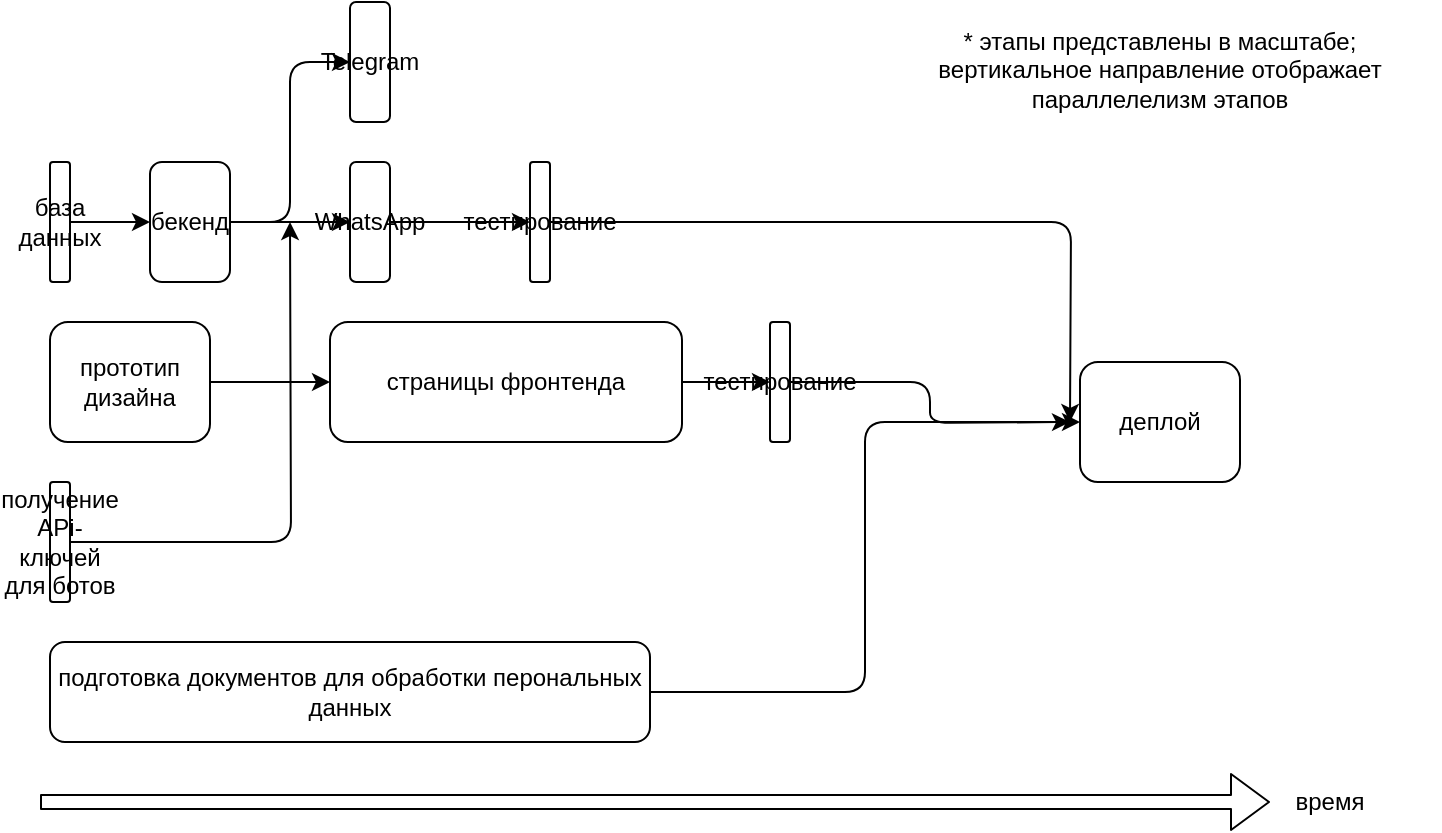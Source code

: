 <mxfile>
    <diagram id="hBWyY67kMSG-s2oIrwv_" name="Страница 1">
        <mxGraphModel dx="1056" dy="800" grid="1" gridSize="10" guides="1" tooltips="1" connect="1" arrows="1" fold="1" page="1" pageScale="1" pageWidth="1169" pageHeight="827" math="0" shadow="0">
            <root>
                <mxCell id="0"/>
                <mxCell id="1" parent="0"/>
                <mxCell id="5" value="время" style="text;html=1;strokeColor=none;fillColor=none;align=center;verticalAlign=middle;whiteSpace=wrap;rounded=0;" vertex="1" parent="1">
                    <mxGeometry x="650" y="780" width="40" height="20" as="geometry"/>
                </mxCell>
                <mxCell id="6" value="подготовка документов для обработки перональных данных" style="rounded=1;whiteSpace=wrap;html=1;" vertex="1" parent="1">
                    <mxGeometry x="30" y="710" width="300" height="50" as="geometry"/>
                </mxCell>
                <mxCell id="7" value="получение APi-ключей для ботов" style="rounded=1;whiteSpace=wrap;html=1;" vertex="1" parent="1">
                    <mxGeometry x="30" y="630" width="10" height="60" as="geometry"/>
                </mxCell>
                <mxCell id="8" value="прототип дизайна" style="rounded=1;whiteSpace=wrap;html=1;" vertex="1" parent="1">
                    <mxGeometry x="30" y="550" width="80" height="60" as="geometry"/>
                </mxCell>
                <mxCell id="9" value="страницы фронтенда" style="rounded=1;whiteSpace=wrap;html=1;" vertex="1" parent="1">
                    <mxGeometry x="170" y="550" width="176" height="60" as="geometry"/>
                </mxCell>
                <mxCell id="10" value="тестирование" style="rounded=1;whiteSpace=wrap;html=1;" vertex="1" parent="1">
                    <mxGeometry x="390" y="550" width="10" height="60" as="geometry"/>
                </mxCell>
                <mxCell id="13" value="база данных" style="rounded=1;whiteSpace=wrap;html=1;" vertex="1" parent="1">
                    <mxGeometry x="30" y="470" width="10" height="60" as="geometry"/>
                </mxCell>
                <mxCell id="15" value="бекенд" style="rounded=1;whiteSpace=wrap;html=1;" vertex="1" parent="1">
                    <mxGeometry x="80" y="470" width="40" height="60" as="geometry"/>
                </mxCell>
                <mxCell id="16" value="WhatsApp" style="rounded=1;whiteSpace=wrap;html=1;" vertex="1" parent="1">
                    <mxGeometry x="180" y="470" width="20" height="60" as="geometry"/>
                </mxCell>
                <mxCell id="17" value="Telegram" style="rounded=1;whiteSpace=wrap;html=1;" vertex="1" parent="1">
                    <mxGeometry x="180" y="390" width="20" height="60" as="geometry"/>
                </mxCell>
                <mxCell id="18" value="тестирование" style="rounded=1;whiteSpace=wrap;html=1;" vertex="1" parent="1">
                    <mxGeometry x="270" y="470" width="10" height="60" as="geometry"/>
                </mxCell>
                <mxCell id="19" value="деплой" style="rounded=1;whiteSpace=wrap;html=1;" vertex="1" parent="1">
                    <mxGeometry x="545" y="570" width="80" height="60" as="geometry"/>
                </mxCell>
                <mxCell id="24" value="" style="endArrow=classic;html=1;exitX=1;exitY=0.5;exitDx=0;exitDy=0;entryX=0;entryY=0.5;entryDx=0;entryDy=0;" edge="1" parent="1" source="13" target="15">
                    <mxGeometry width="50" height="50" relative="1" as="geometry">
                        <mxPoint x="190" y="600" as="sourcePoint"/>
                        <mxPoint x="240" y="550" as="targetPoint"/>
                    </mxGeometry>
                </mxCell>
                <mxCell id="25" value="" style="endArrow=classic;html=1;exitX=1;exitY=0.5;exitDx=0;exitDy=0;entryX=0;entryY=0.5;entryDx=0;entryDy=0;" edge="1" parent="1" source="15" target="16">
                    <mxGeometry width="50" height="50" relative="1" as="geometry">
                        <mxPoint x="60" y="370" as="sourcePoint"/>
                        <mxPoint x="110" y="320" as="targetPoint"/>
                    </mxGeometry>
                </mxCell>
                <mxCell id="26" value="" style="endArrow=classic;html=1;exitX=1;exitY=0.5;exitDx=0;exitDy=0;entryX=0;entryY=0.5;entryDx=0;entryDy=0;edgeStyle=orthogonalEdgeStyle;elbow=vertical;" edge="1" parent="1" source="15" target="17">
                    <mxGeometry width="50" height="50" relative="1" as="geometry">
                        <mxPoint x="190" y="600" as="sourcePoint"/>
                        <mxPoint x="240" y="550" as="targetPoint"/>
                    </mxGeometry>
                </mxCell>
                <mxCell id="27" value="" style="endArrow=classic;html=1;exitX=1;exitY=0.5;exitDx=0;exitDy=0;entryX=0;entryY=0.5;entryDx=0;entryDy=0;edgeStyle=orthogonalEdgeStyle;" edge="1" parent="1" source="6" target="19">
                    <mxGeometry width="50" height="50" relative="1" as="geometry">
                        <mxPoint x="150" y="690" as="sourcePoint"/>
                        <mxPoint x="200" y="640" as="targetPoint"/>
                    </mxGeometry>
                </mxCell>
                <mxCell id="28" value="" style="endArrow=classic;html=1;exitX=1;exitY=0.5;exitDx=0;exitDy=0;edgeStyle=orthogonalEdgeStyle;" edge="1" parent="1" source="10">
                    <mxGeometry width="50" height="50" relative="1" as="geometry">
                        <mxPoint x="350" y="600" as="sourcePoint"/>
                        <mxPoint x="540" y="600" as="targetPoint"/>
                    </mxGeometry>
                </mxCell>
                <mxCell id="29" value="" style="endArrow=classic;html=1;exitX=1;exitY=0.5;exitDx=0;exitDy=0;entryX=0;entryY=0.5;entryDx=0;entryDy=0;" edge="1" parent="1" source="9" target="10">
                    <mxGeometry width="50" height="50" relative="1" as="geometry">
                        <mxPoint x="370" y="500" as="sourcePoint"/>
                        <mxPoint x="420" y="450" as="targetPoint"/>
                    </mxGeometry>
                </mxCell>
                <mxCell id="30" value="" style="endArrow=classic;html=1;exitX=1;exitY=0.5;exitDx=0;exitDy=0;entryX=0;entryY=0.5;entryDx=0;entryDy=0;" edge="1" parent="1" source="8" target="9">
                    <mxGeometry width="50" height="50" relative="1" as="geometry">
                        <mxPoint x="170" y="690" as="sourcePoint"/>
                        <mxPoint x="150" y="580" as="targetPoint"/>
                    </mxGeometry>
                </mxCell>
                <mxCell id="31" value="" style="endArrow=classic;html=1;exitX=1;exitY=0.5;exitDx=0;exitDy=0;entryX=0;entryY=0.5;entryDx=0;entryDy=0;" edge="1" parent="1" source="16" target="18">
                    <mxGeometry width="50" height="50" relative="1" as="geometry">
                        <mxPoint x="250" y="710" as="sourcePoint"/>
                        <mxPoint x="300" y="660" as="targetPoint"/>
                    </mxGeometry>
                </mxCell>
                <mxCell id="32" value="" style="endArrow=classic;html=1;exitX=1;exitY=0.5;exitDx=0;exitDy=0;edgeStyle=orthogonalEdgeStyle;" edge="1" parent="1" source="18">
                    <mxGeometry width="50" height="50" relative="1" as="geometry">
                        <mxPoint x="370" y="490" as="sourcePoint"/>
                        <mxPoint x="540" y="600" as="targetPoint"/>
                    </mxGeometry>
                </mxCell>
                <mxCell id="33" value="" style="endArrow=classic;html=1;exitX=1;exitY=0.5;exitDx=0;exitDy=0;edgeStyle=orthogonalEdgeStyle;" edge="1" parent="1" source="7">
                    <mxGeometry width="50" height="50" relative="1" as="geometry">
                        <mxPoint x="150" y="680" as="sourcePoint"/>
                        <mxPoint x="150" y="500" as="targetPoint"/>
                    </mxGeometry>
                </mxCell>
                <mxCell id="35" value="" style="shape=flexArrow;endArrow=classic;html=1;width=7;" edge="1" parent="1">
                    <mxGeometry width="50" height="50" relative="1" as="geometry">
                        <mxPoint x="25" y="790" as="sourcePoint"/>
                        <mxPoint x="640" y="790" as="targetPoint"/>
                    </mxGeometry>
                </mxCell>
                <mxCell id="36" value="* этапы представлены в масштабе;&lt;br&gt;вертикальное направление отображает параллелелизм этапов" style="text;html=1;strokeColor=none;fillColor=none;align=center;verticalAlign=middle;whiteSpace=wrap;rounded=0;" vertex="1" parent="1">
                    <mxGeometry x="445" y="414" width="280" height="20" as="geometry"/>
                </mxCell>
            </root>
        </mxGraphModel>
    </diagram>
</mxfile>